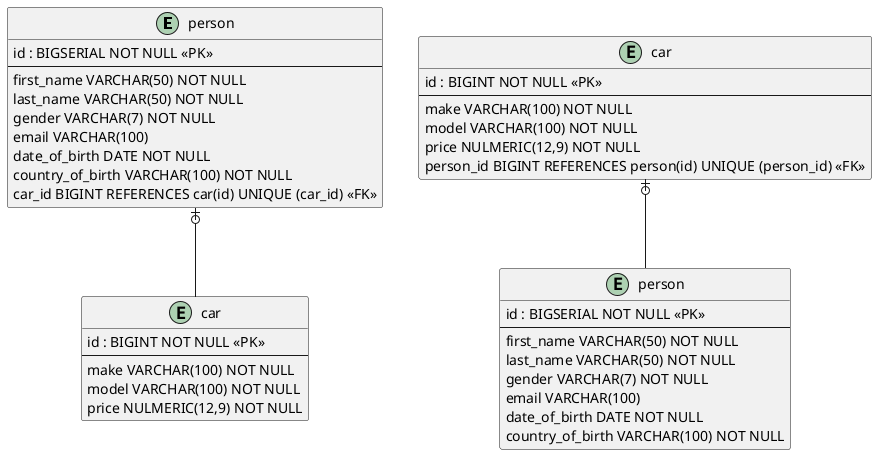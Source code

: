 @startuml

' avoid problems with angled crows feet
skinparam linetype ortho

entity "person" as e01 {
    id : BIGSERIAL NOT NULL <<PK>>
    --
    first_name VARCHAR(50) NOT NULL
    last_name VARCHAR(50) NOT NULL
    gender VARCHAR(7) NOT NULL
    email VARCHAR(100) 
    date_of_birth DATE NOT NULL
    country_of_birth VARCHAR(100) NOT NULL
    car_id BIGINT REFERENCES car(id) UNIQUE (car_id) <<FK>>
}

entity "car" as e02 {
    id : BIGINT NOT NULL <<PK>>
    --
    make VARCHAR(100) NOT NULL
    model VARCHAR(100) NOT NULL
    price NULMERIC(12,9) NOT NULL
}


entity "person" as e03 {
    id : BIGSERIAL NOT NULL <<PK>>
    --
    first_name VARCHAR(50) NOT NULL
    last_name VARCHAR(50) NOT NULL
    gender VARCHAR(7) NOT NULL
    email VARCHAR(100) 
    date_of_birth DATE NOT NULL
    country_of_birth VARCHAR(100) NOT NULL
}

entity "car" as e04 {
    id : BIGINT NOT NULL <<PK>>
    --
    make VARCHAR(100) NOT NULL
    model VARCHAR(100) NOT NULL
    price NULMERIC(12,9) NOT NULL
    person_id BIGINT REFERENCES person(id) UNIQUE (person_id) <<FK>>
}



' Zero or One	|o--
' Exactly One	||--
' Zero or Many	}o--
' One or Many	}|--
e01 |o-- e02
e04 |o-- e03


@enduml